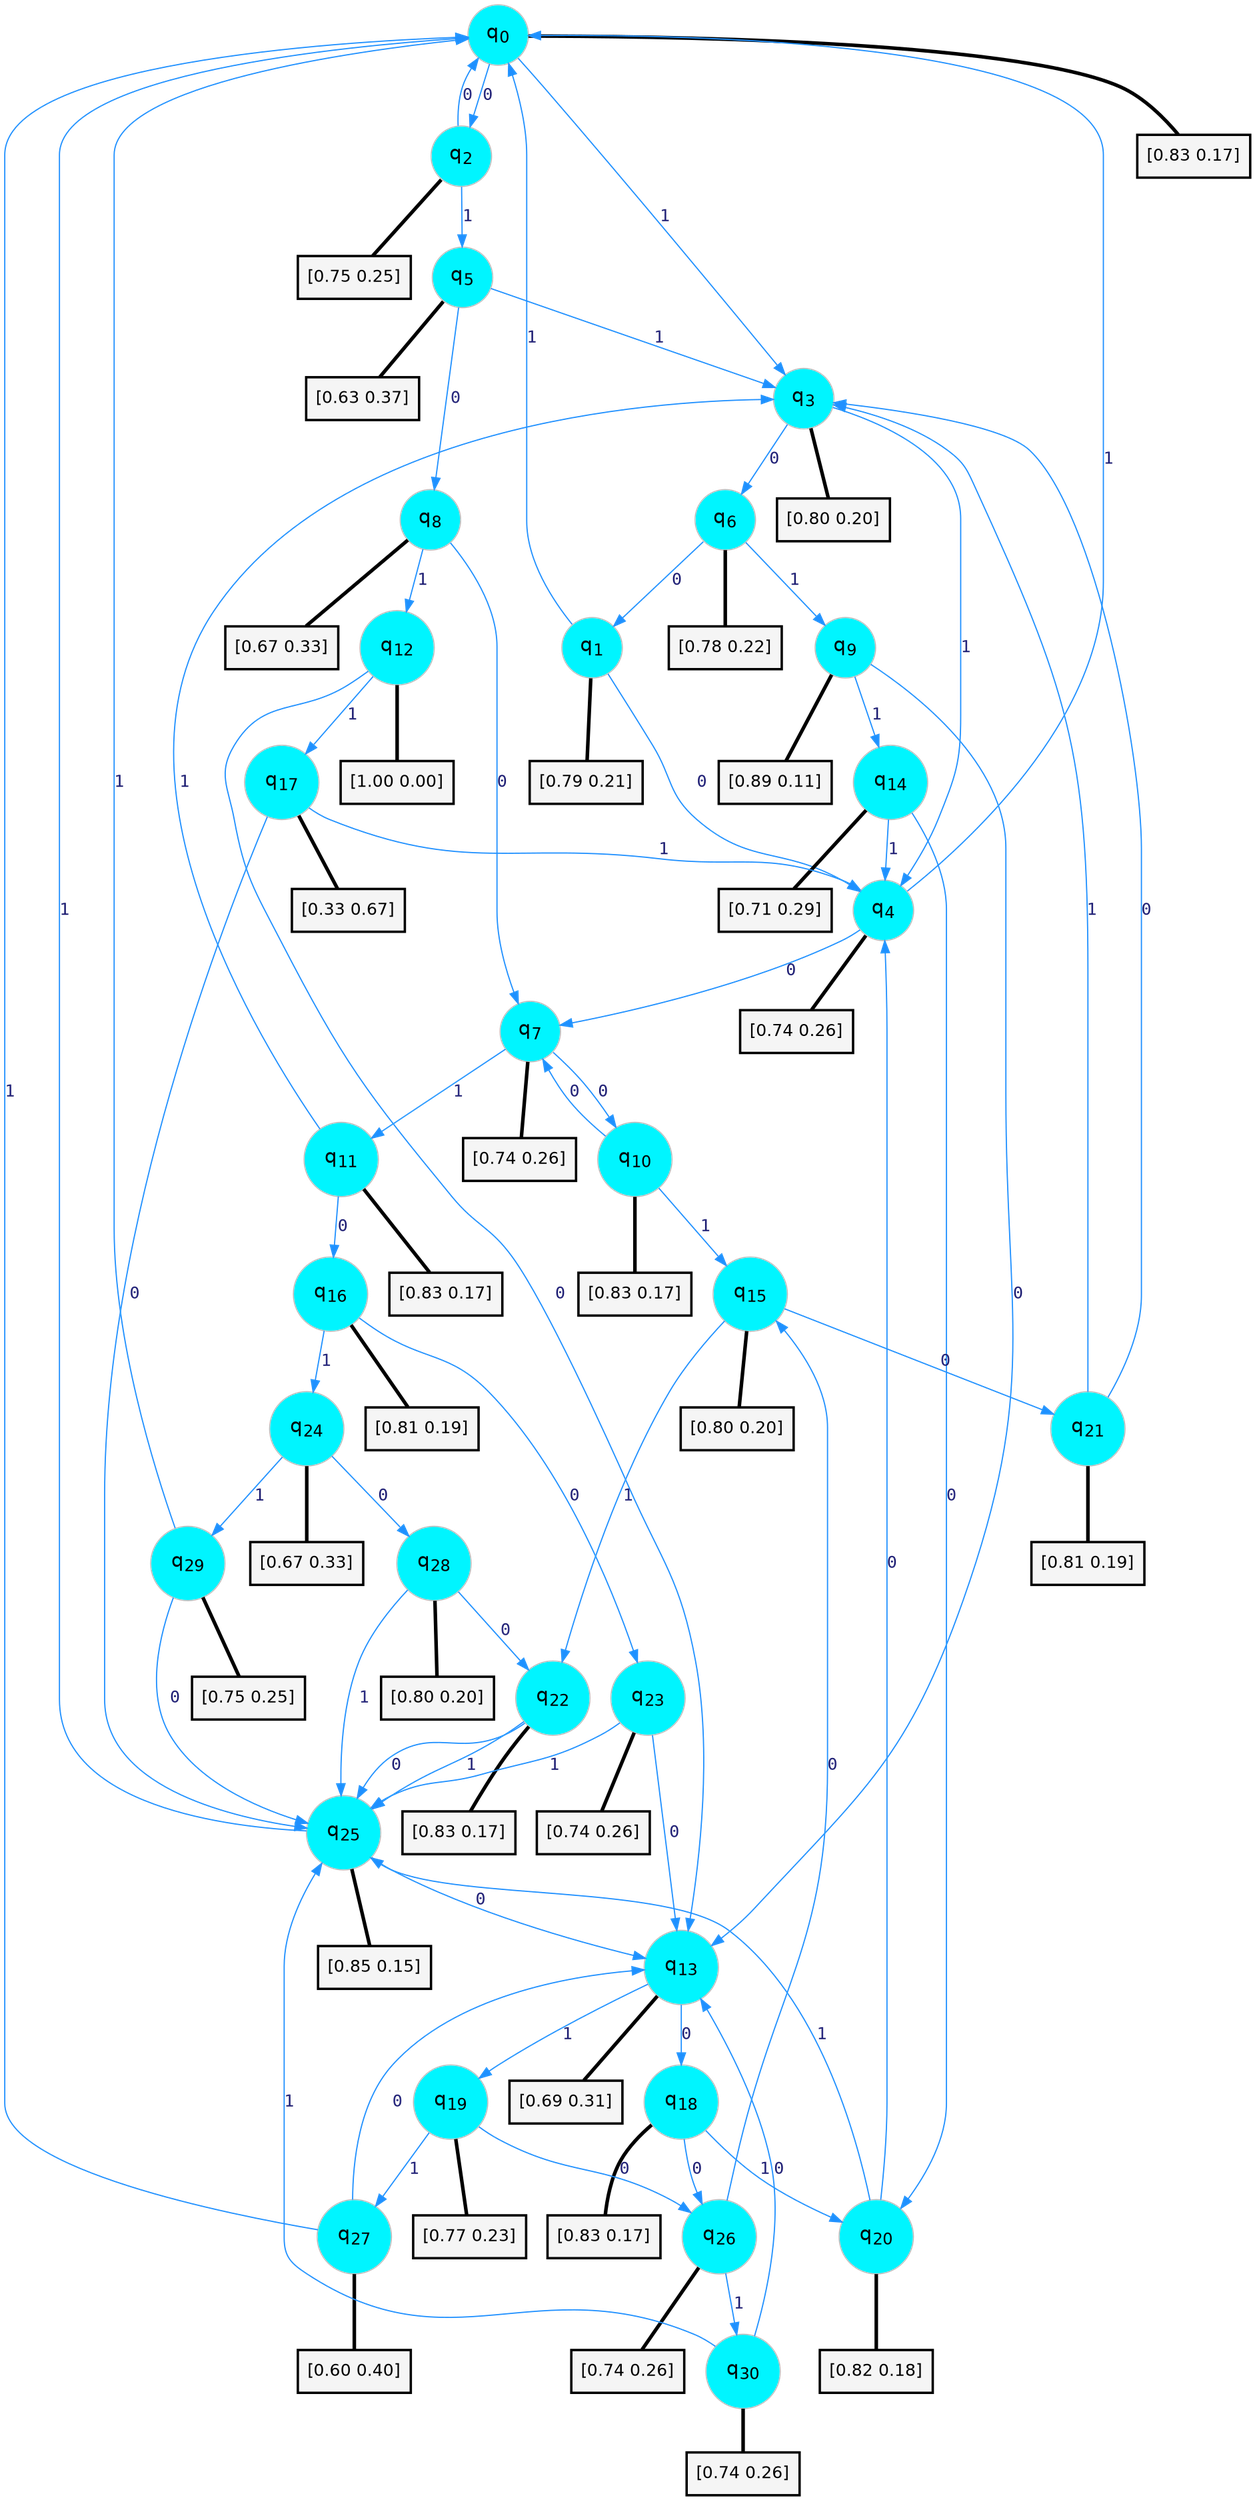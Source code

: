 digraph G {
graph [
bgcolor=transparent, dpi=300, rankdir=TD, size="40,25"];
node [
color=gray, fillcolor=turquoise1, fontcolor=black, fontname=Helvetica, fontsize=16, fontweight=bold, shape=circle, style=filled];
edge [
arrowsize=1, color=dodgerblue1, fontcolor=midnightblue, fontname=courier, fontweight=bold, penwidth=1, style=solid, weight=20];
0[label=<q<SUB>0</SUB>>];
1[label=<q<SUB>1</SUB>>];
2[label=<q<SUB>2</SUB>>];
3[label=<q<SUB>3</SUB>>];
4[label=<q<SUB>4</SUB>>];
5[label=<q<SUB>5</SUB>>];
6[label=<q<SUB>6</SUB>>];
7[label=<q<SUB>7</SUB>>];
8[label=<q<SUB>8</SUB>>];
9[label=<q<SUB>9</SUB>>];
10[label=<q<SUB>10</SUB>>];
11[label=<q<SUB>11</SUB>>];
12[label=<q<SUB>12</SUB>>];
13[label=<q<SUB>13</SUB>>];
14[label=<q<SUB>14</SUB>>];
15[label=<q<SUB>15</SUB>>];
16[label=<q<SUB>16</SUB>>];
17[label=<q<SUB>17</SUB>>];
18[label=<q<SUB>18</SUB>>];
19[label=<q<SUB>19</SUB>>];
20[label=<q<SUB>20</SUB>>];
21[label=<q<SUB>21</SUB>>];
22[label=<q<SUB>22</SUB>>];
23[label=<q<SUB>23</SUB>>];
24[label=<q<SUB>24</SUB>>];
25[label=<q<SUB>25</SUB>>];
26[label=<q<SUB>26</SUB>>];
27[label=<q<SUB>27</SUB>>];
28[label=<q<SUB>28</SUB>>];
29[label=<q<SUB>29</SUB>>];
30[label=<q<SUB>30</SUB>>];
31[label="[0.83 0.17]", shape=box,fontcolor=black, fontname=Helvetica, fontsize=14, penwidth=2, fillcolor=whitesmoke,color=black];
32[label="[0.79 0.21]", shape=box,fontcolor=black, fontname=Helvetica, fontsize=14, penwidth=2, fillcolor=whitesmoke,color=black];
33[label="[0.75 0.25]", shape=box,fontcolor=black, fontname=Helvetica, fontsize=14, penwidth=2, fillcolor=whitesmoke,color=black];
34[label="[0.80 0.20]", shape=box,fontcolor=black, fontname=Helvetica, fontsize=14, penwidth=2, fillcolor=whitesmoke,color=black];
35[label="[0.74 0.26]", shape=box,fontcolor=black, fontname=Helvetica, fontsize=14, penwidth=2, fillcolor=whitesmoke,color=black];
36[label="[0.63 0.37]", shape=box,fontcolor=black, fontname=Helvetica, fontsize=14, penwidth=2, fillcolor=whitesmoke,color=black];
37[label="[0.78 0.22]", shape=box,fontcolor=black, fontname=Helvetica, fontsize=14, penwidth=2, fillcolor=whitesmoke,color=black];
38[label="[0.74 0.26]", shape=box,fontcolor=black, fontname=Helvetica, fontsize=14, penwidth=2, fillcolor=whitesmoke,color=black];
39[label="[0.67 0.33]", shape=box,fontcolor=black, fontname=Helvetica, fontsize=14, penwidth=2, fillcolor=whitesmoke,color=black];
40[label="[0.89 0.11]", shape=box,fontcolor=black, fontname=Helvetica, fontsize=14, penwidth=2, fillcolor=whitesmoke,color=black];
41[label="[0.83 0.17]", shape=box,fontcolor=black, fontname=Helvetica, fontsize=14, penwidth=2, fillcolor=whitesmoke,color=black];
42[label="[0.83 0.17]", shape=box,fontcolor=black, fontname=Helvetica, fontsize=14, penwidth=2, fillcolor=whitesmoke,color=black];
43[label="[1.00 0.00]", shape=box,fontcolor=black, fontname=Helvetica, fontsize=14, penwidth=2, fillcolor=whitesmoke,color=black];
44[label="[0.69 0.31]", shape=box,fontcolor=black, fontname=Helvetica, fontsize=14, penwidth=2, fillcolor=whitesmoke,color=black];
45[label="[0.71 0.29]", shape=box,fontcolor=black, fontname=Helvetica, fontsize=14, penwidth=2, fillcolor=whitesmoke,color=black];
46[label="[0.80 0.20]", shape=box,fontcolor=black, fontname=Helvetica, fontsize=14, penwidth=2, fillcolor=whitesmoke,color=black];
47[label="[0.81 0.19]", shape=box,fontcolor=black, fontname=Helvetica, fontsize=14, penwidth=2, fillcolor=whitesmoke,color=black];
48[label="[0.33 0.67]", shape=box,fontcolor=black, fontname=Helvetica, fontsize=14, penwidth=2, fillcolor=whitesmoke,color=black];
49[label="[0.83 0.17]", shape=box,fontcolor=black, fontname=Helvetica, fontsize=14, penwidth=2, fillcolor=whitesmoke,color=black];
50[label="[0.77 0.23]", shape=box,fontcolor=black, fontname=Helvetica, fontsize=14, penwidth=2, fillcolor=whitesmoke,color=black];
51[label="[0.82 0.18]", shape=box,fontcolor=black, fontname=Helvetica, fontsize=14, penwidth=2, fillcolor=whitesmoke,color=black];
52[label="[0.81 0.19]", shape=box,fontcolor=black, fontname=Helvetica, fontsize=14, penwidth=2, fillcolor=whitesmoke,color=black];
53[label="[0.83 0.17]", shape=box,fontcolor=black, fontname=Helvetica, fontsize=14, penwidth=2, fillcolor=whitesmoke,color=black];
54[label="[0.74 0.26]", shape=box,fontcolor=black, fontname=Helvetica, fontsize=14, penwidth=2, fillcolor=whitesmoke,color=black];
55[label="[0.67 0.33]", shape=box,fontcolor=black, fontname=Helvetica, fontsize=14, penwidth=2, fillcolor=whitesmoke,color=black];
56[label="[0.85 0.15]", shape=box,fontcolor=black, fontname=Helvetica, fontsize=14, penwidth=2, fillcolor=whitesmoke,color=black];
57[label="[0.74 0.26]", shape=box,fontcolor=black, fontname=Helvetica, fontsize=14, penwidth=2, fillcolor=whitesmoke,color=black];
58[label="[0.60 0.40]", shape=box,fontcolor=black, fontname=Helvetica, fontsize=14, penwidth=2, fillcolor=whitesmoke,color=black];
59[label="[0.80 0.20]", shape=box,fontcolor=black, fontname=Helvetica, fontsize=14, penwidth=2, fillcolor=whitesmoke,color=black];
60[label="[0.75 0.25]", shape=box,fontcolor=black, fontname=Helvetica, fontsize=14, penwidth=2, fillcolor=whitesmoke,color=black];
61[label="[0.74 0.26]", shape=box,fontcolor=black, fontname=Helvetica, fontsize=14, penwidth=2, fillcolor=whitesmoke,color=black];
0->2 [label=0];
0->3 [label=1];
0->31 [arrowhead=none, penwidth=3,color=black];
1->4 [label=0];
1->0 [label=1];
1->32 [arrowhead=none, penwidth=3,color=black];
2->0 [label=0];
2->5 [label=1];
2->33 [arrowhead=none, penwidth=3,color=black];
3->6 [label=0];
3->4 [label=1];
3->34 [arrowhead=none, penwidth=3,color=black];
4->7 [label=0];
4->0 [label=1];
4->35 [arrowhead=none, penwidth=3,color=black];
5->8 [label=0];
5->3 [label=1];
5->36 [arrowhead=none, penwidth=3,color=black];
6->1 [label=0];
6->9 [label=1];
6->37 [arrowhead=none, penwidth=3,color=black];
7->10 [label=0];
7->11 [label=1];
7->38 [arrowhead=none, penwidth=3,color=black];
8->7 [label=0];
8->12 [label=1];
8->39 [arrowhead=none, penwidth=3,color=black];
9->13 [label=0];
9->14 [label=1];
9->40 [arrowhead=none, penwidth=3,color=black];
10->7 [label=0];
10->15 [label=1];
10->41 [arrowhead=none, penwidth=3,color=black];
11->16 [label=0];
11->3 [label=1];
11->42 [arrowhead=none, penwidth=3,color=black];
12->13 [label=0];
12->17 [label=1];
12->43 [arrowhead=none, penwidth=3,color=black];
13->18 [label=0];
13->19 [label=1];
13->44 [arrowhead=none, penwidth=3,color=black];
14->20 [label=0];
14->4 [label=1];
14->45 [arrowhead=none, penwidth=3,color=black];
15->21 [label=0];
15->22 [label=1];
15->46 [arrowhead=none, penwidth=3,color=black];
16->23 [label=0];
16->24 [label=1];
16->47 [arrowhead=none, penwidth=3,color=black];
17->25 [label=0];
17->4 [label=1];
17->48 [arrowhead=none, penwidth=3,color=black];
18->26 [label=0];
18->20 [label=1];
18->49 [arrowhead=none, penwidth=3,color=black];
19->26 [label=0];
19->27 [label=1];
19->50 [arrowhead=none, penwidth=3,color=black];
20->4 [label=0];
20->25 [label=1];
20->51 [arrowhead=none, penwidth=3,color=black];
21->3 [label=0];
21->3 [label=1];
21->52 [arrowhead=none, penwidth=3,color=black];
22->25 [label=0];
22->25 [label=1];
22->53 [arrowhead=none, penwidth=3,color=black];
23->13 [label=0];
23->25 [label=1];
23->54 [arrowhead=none, penwidth=3,color=black];
24->28 [label=0];
24->29 [label=1];
24->55 [arrowhead=none, penwidth=3,color=black];
25->13 [label=0];
25->0 [label=1];
25->56 [arrowhead=none, penwidth=3,color=black];
26->15 [label=0];
26->30 [label=1];
26->57 [arrowhead=none, penwidth=3,color=black];
27->13 [label=0];
27->0 [label=1];
27->58 [arrowhead=none, penwidth=3,color=black];
28->22 [label=0];
28->25 [label=1];
28->59 [arrowhead=none, penwidth=3,color=black];
29->25 [label=0];
29->0 [label=1];
29->60 [arrowhead=none, penwidth=3,color=black];
30->13 [label=0];
30->25 [label=1];
30->61 [arrowhead=none, penwidth=3,color=black];
}
